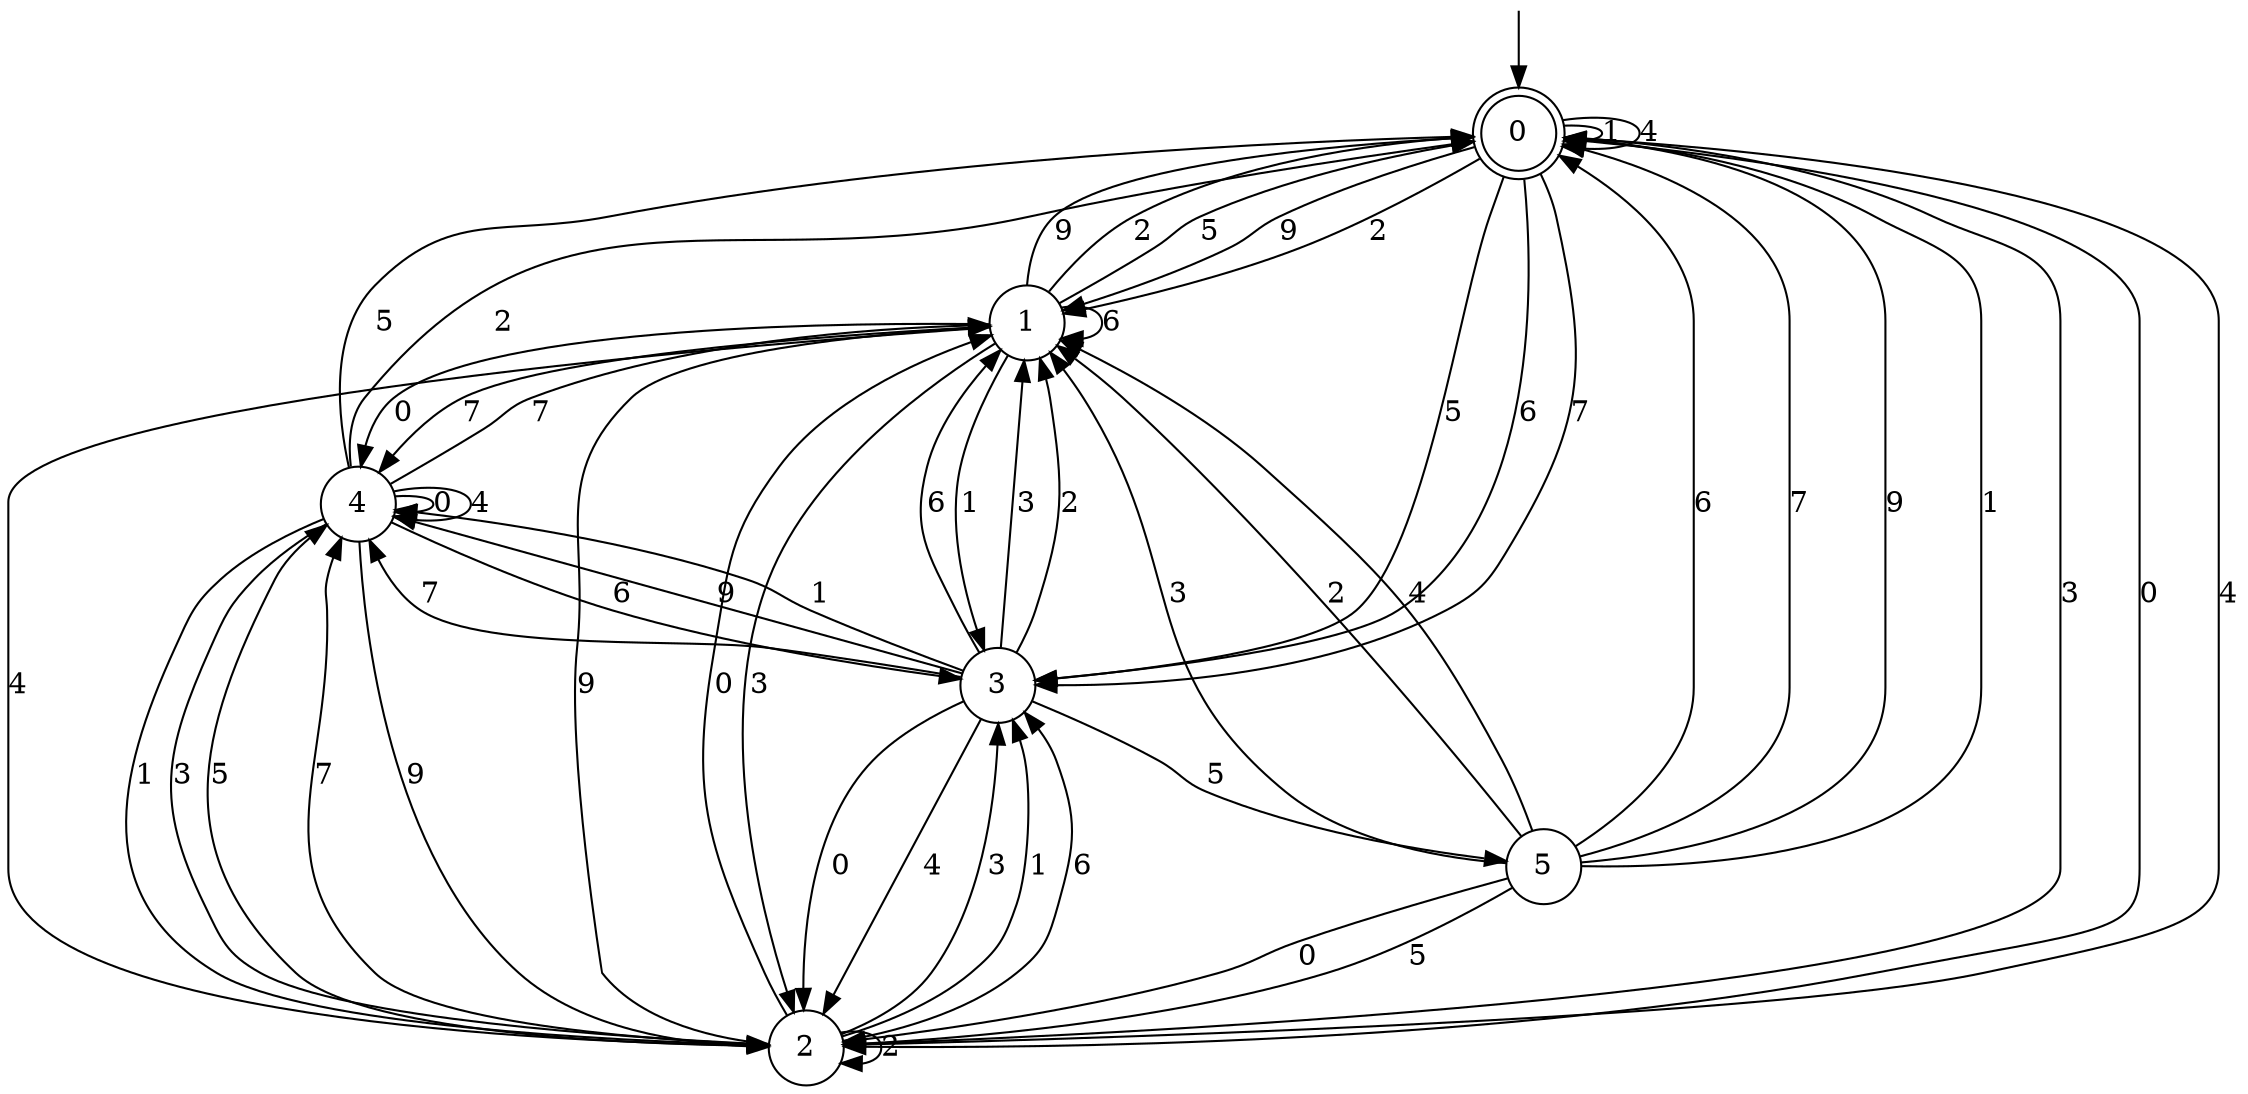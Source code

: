 digraph g {

	s0 [shape="doublecircle" label="0"];
	s1 [shape="circle" label="1"];
	s2 [shape="circle" label="2"];
	s3 [shape="circle" label="3"];
	s4 [shape="circle" label="4"];
	s5 [shape="circle" label="5"];
	s0 -> s1 [label="9"];
	s0 -> s2 [label="3"];
	s0 -> s1 [label="2"];
	s0 -> s0 [label="1"];
	s0 -> s3 [label="5"];
	s0 -> s3 [label="6"];
	s0 -> s2 [label="0"];
	s0 -> s3 [label="7"];
	s0 -> s0 [label="4"];
	s1 -> s0 [label="9"];
	s1 -> s2 [label="3"];
	s1 -> s0 [label="2"];
	s1 -> s3 [label="1"];
	s1 -> s0 [label="5"];
	s1 -> s1 [label="6"];
	s1 -> s4 [label="0"];
	s1 -> s4 [label="7"];
	s1 -> s2 [label="4"];
	s2 -> s1 [label="9"];
	s2 -> s3 [label="3"];
	s2 -> s2 [label="2"];
	s2 -> s3 [label="1"];
	s2 -> s4 [label="5"];
	s2 -> s3 [label="6"];
	s2 -> s1 [label="0"];
	s2 -> s4 [label="7"];
	s2 -> s0 [label="4"];
	s3 -> s4 [label="9"];
	s3 -> s1 [label="3"];
	s3 -> s1 [label="2"];
	s3 -> s4 [label="1"];
	s3 -> s5 [label="5"];
	s3 -> s1 [label="6"];
	s3 -> s2 [label="0"];
	s3 -> s4 [label="7"];
	s3 -> s2 [label="4"];
	s4 -> s2 [label="9"];
	s4 -> s2 [label="3"];
	s4 -> s0 [label="2"];
	s4 -> s2 [label="1"];
	s4 -> s0 [label="5"];
	s4 -> s3 [label="6"];
	s4 -> s4 [label="0"];
	s4 -> s1 [label="7"];
	s4 -> s4 [label="4"];
	s5 -> s0 [label="9"];
	s5 -> s1 [label="3"];
	s5 -> s1 [label="2"];
	s5 -> s0 [label="1"];
	s5 -> s2 [label="5"];
	s5 -> s0 [label="6"];
	s5 -> s2 [label="0"];
	s5 -> s0 [label="7"];
	s5 -> s1 [label="4"];

__start0 [label="" shape="none" width="0" height="0"];
__start0 -> s0;

}
